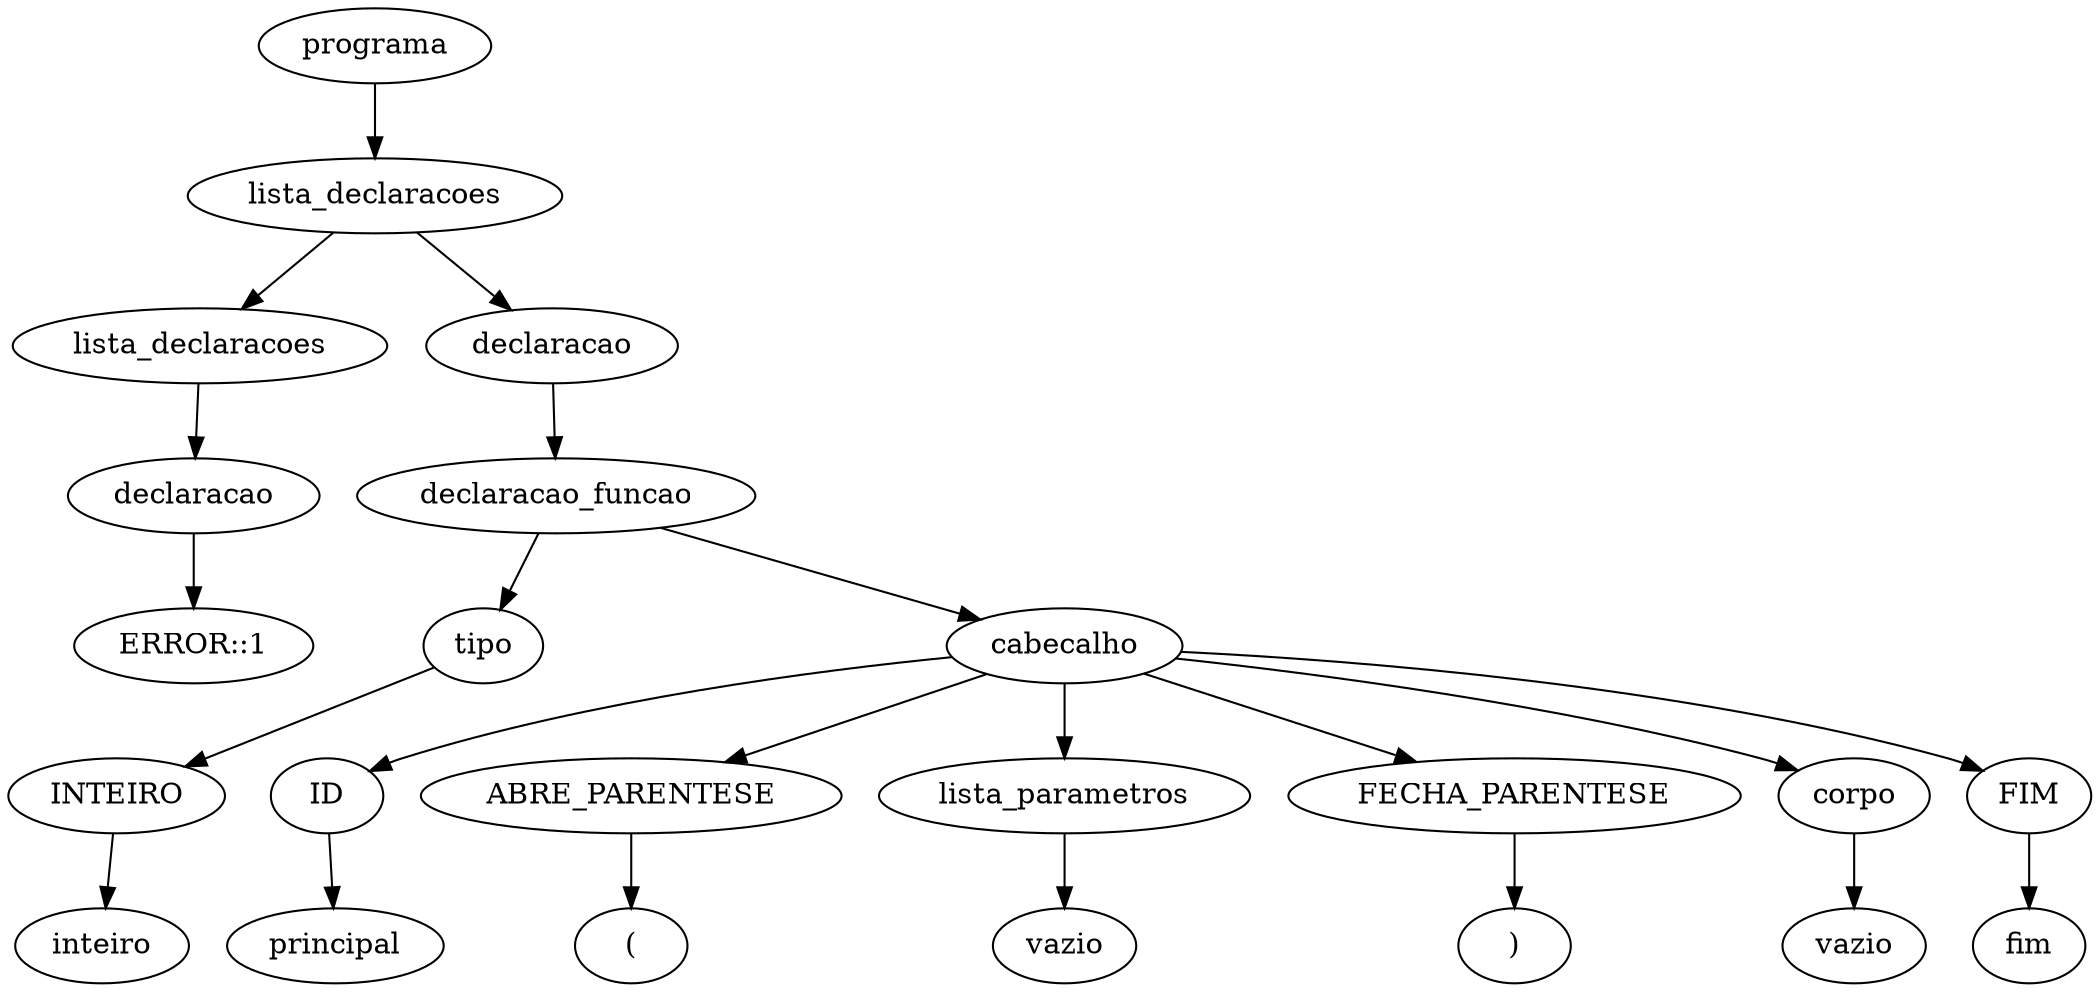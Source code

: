 digraph tree {
    "0x7fc4aac804c0" [label="programa"];
    "0x7fc4aab6d8e0" [label="lista_declaracoes"];
    "0x7fc4aac625b0" [label="lista_declaracoes"];
    "0x7fc4aac9c5b0" [label="declaracao"];
    "0x7fc4aac9c550" [label="ERROR::1"];
    "0x7fc4aac62790" [label="declaracao"];
    "0x7fc4aab6d7f0" [label="declaracao_funcao"];
    "0x7fc4aac71940" [label="tipo"];
    "0x7fc4aab6daf0" [label="INTEIRO"];
    "0x7fc4aab6dac0" [label="inteiro"];
    "0x7fc4aab6db20" [label="cabecalho"];
    "0x7fc4aab6dbe0" [label="ID"];
    "0x7fc4aab6dc10" [label="principal"];
    "0x7fc4aab6dc40" [label="ABRE_PARENTESE"];
    "0x7fc4aab6dc70" [label="("];
    "0x7fc4aab6d910" [label="lista_parametros"];
    "0x7fc4aab6d970" [label="vazio"];
    "0x7fc4aab6dca0" [label="FECHA_PARENTESE"];
    "0x7fc4aab6dcd0" [label=")"];
    "0x7fc4aab6db50" [label="corpo"];
    "0x7fc4aab6d760" [label="vazio"];
    "0x7fc4aab6dd00" [label="FIM"];
    "0x7fc4aab6dd30" [label="fim"];
    "0x7fc4aac804c0" -> "0x7fc4aab6d8e0";
    "0x7fc4aab6d8e0" -> "0x7fc4aac625b0";
    "0x7fc4aab6d8e0" -> "0x7fc4aac62790";
    "0x7fc4aac625b0" -> "0x7fc4aac9c5b0";
    "0x7fc4aac9c5b0" -> "0x7fc4aac9c550";
    "0x7fc4aac62790" -> "0x7fc4aab6d7f0";
    "0x7fc4aab6d7f0" -> "0x7fc4aac71940";
    "0x7fc4aab6d7f0" -> "0x7fc4aab6db20";
    "0x7fc4aac71940" -> "0x7fc4aab6daf0";
    "0x7fc4aab6daf0" -> "0x7fc4aab6dac0";
    "0x7fc4aab6db20" -> "0x7fc4aab6dbe0";
    "0x7fc4aab6db20" -> "0x7fc4aab6dc40";
    "0x7fc4aab6db20" -> "0x7fc4aab6d910";
    "0x7fc4aab6db20" -> "0x7fc4aab6dca0";
    "0x7fc4aab6db20" -> "0x7fc4aab6db50";
    "0x7fc4aab6db20" -> "0x7fc4aab6dd00";
    "0x7fc4aab6dbe0" -> "0x7fc4aab6dc10";
    "0x7fc4aab6dc40" -> "0x7fc4aab6dc70";
    "0x7fc4aab6d910" -> "0x7fc4aab6d970";
    "0x7fc4aab6dca0" -> "0x7fc4aab6dcd0";
    "0x7fc4aab6db50" -> "0x7fc4aab6d760";
    "0x7fc4aab6dd00" -> "0x7fc4aab6dd30";
}
